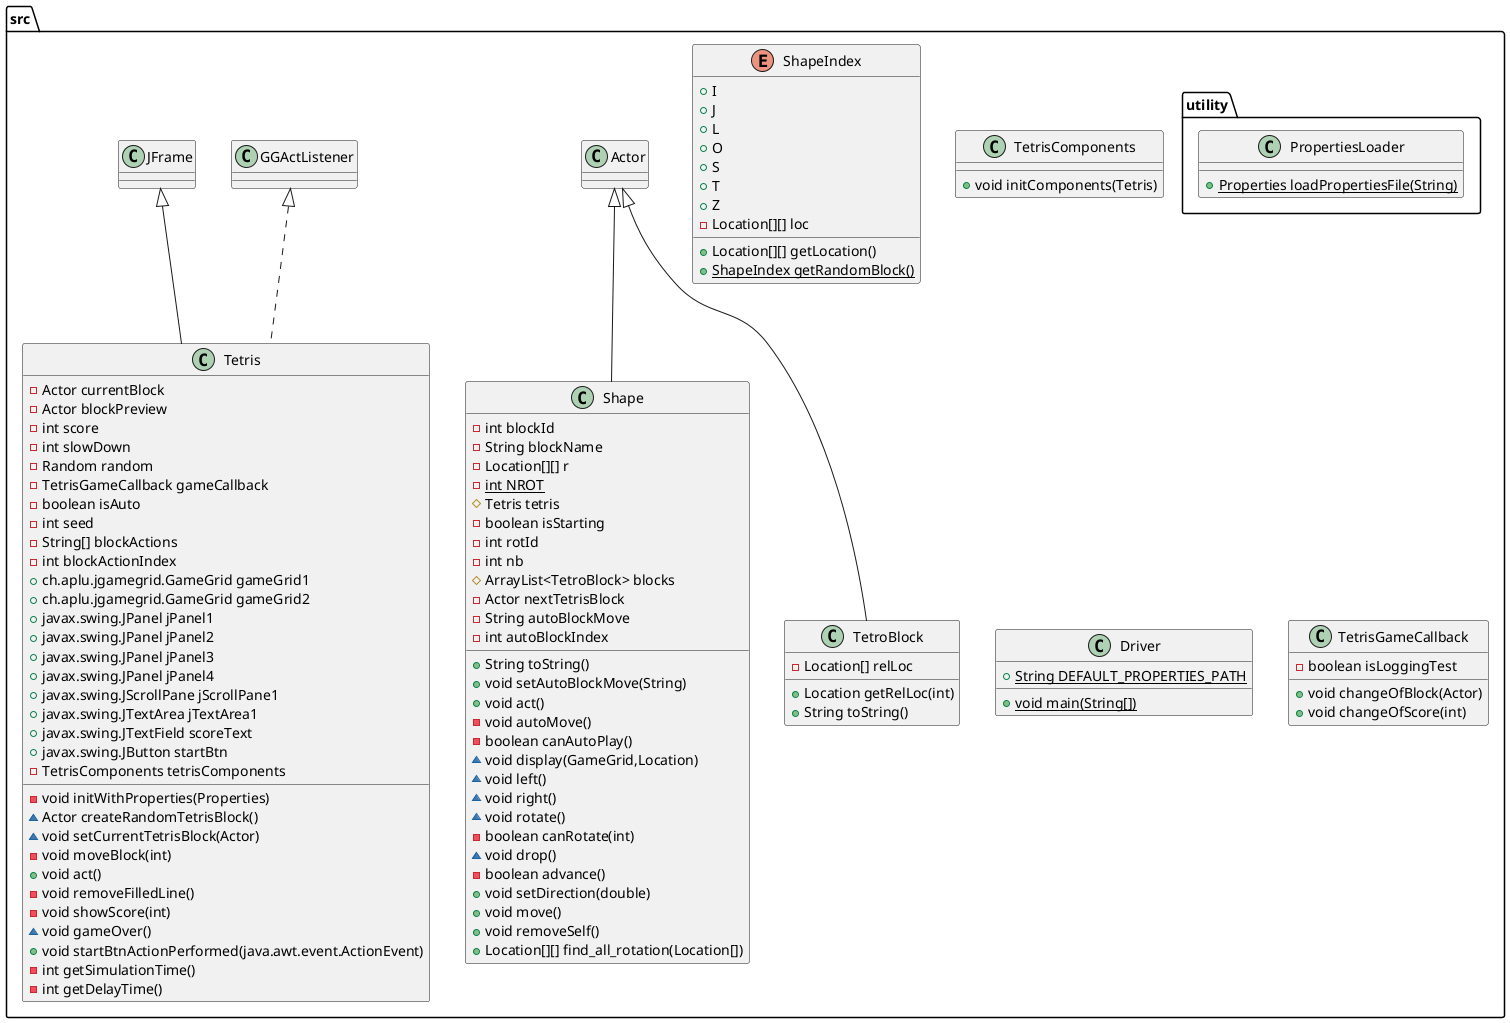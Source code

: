 @startuml
class src.Shape {
- int blockId
- String blockName
- Location[][] r
- {static} int NROT
# Tetris tetris
- boolean isStarting
- int rotId
- int nb
# ArrayList<TetroBlock> blocks
- Actor nextTetrisBlock
- String autoBlockMove
- int autoBlockIndex
+ String toString()
+ void setAutoBlockMove(String)
+ void act()
- void autoMove()
- boolean canAutoPlay()
~ void display(GameGrid,Location)
~ void left()
~ void right()
~ void rotate()
- boolean canRotate(int)
~ void drop()
- boolean advance()
+ void setDirection(double)
+ void move()
+ void removeSelf()
+ Location[][] find_all_rotation(Location[])
}
enum src.ShapeIndex {
+  I
+  J
+  L
+  O
+  S
+  T
+  Z
- Location[][] loc
+ Location[][] getLocation()
+ {static} ShapeIndex getRandomBlock()
}
class src.TetrisComponents {
+ void initComponents(Tetris)
}
class src.utility.PropertiesLoader {
+ {static} Properties loadPropertiesFile(String)
}
class src.Tetris {
- Actor currentBlock
- Actor blockPreview
- int score
- int slowDown
- Random random
- TetrisGameCallback gameCallback
- boolean isAuto
- int seed
- String[] blockActions
- int blockActionIndex
+ ch.aplu.jgamegrid.GameGrid gameGrid1
+ ch.aplu.jgamegrid.GameGrid gameGrid2
+ javax.swing.JPanel jPanel1
+ javax.swing.JPanel jPanel2
+ javax.swing.JPanel jPanel3
+ javax.swing.JPanel jPanel4
+ javax.swing.JScrollPane jScrollPane1
+ javax.swing.JTextArea jTextArea1
+ javax.swing.JTextField scoreText
+ javax.swing.JButton startBtn
- TetrisComponents tetrisComponents
- void initWithProperties(Properties)
~ Actor createRandomTetrisBlock()
~ void setCurrentTetrisBlock(Actor)
- void moveBlock(int)
+ void act()
- void removeFilledLine()
- void showScore(int)
~ void gameOver()
+ void startBtnActionPerformed(java.awt.event.ActionEvent)
- int getSimulationTime()
- int getDelayTime()
}
class src.TetroBlock {
- Location[] relLoc
+ Location getRelLoc(int)
+ String toString()
}
class src.Driver {
+ {static} String DEFAULT_PROPERTIES_PATH
+ {static} void main(String[])
}
class src.TetrisGameCallback {
- boolean isLoggingTest
+ void changeOfBlock(Actor)
+ void changeOfScore(int)
}


src.Actor <|-- src.Shape
src.GGActListener <|.. src.Tetris
src.JFrame <|-- src.Tetris
src.Actor <|-- src.TetroBlock
@enduml